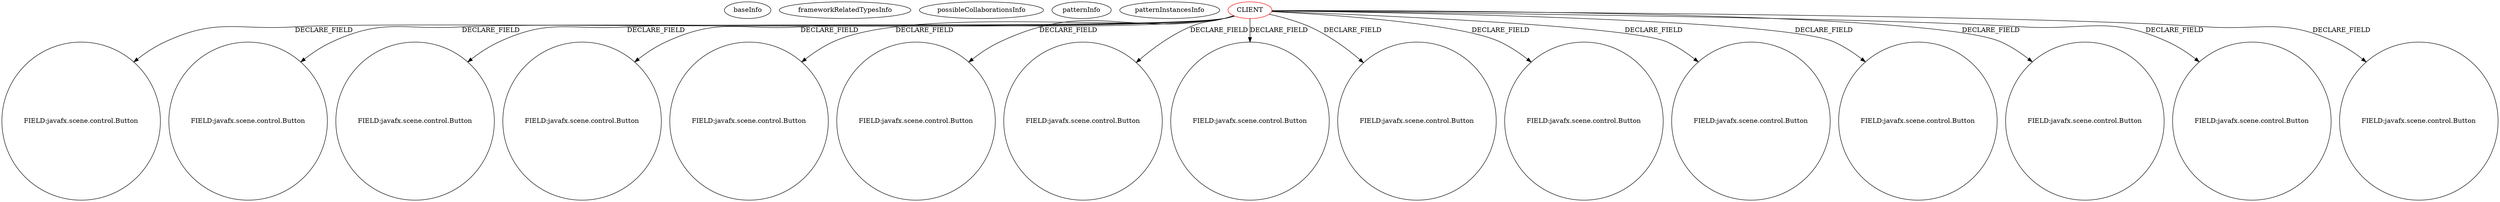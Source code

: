 digraph {
baseInfo[graphId=112,category="pattern",isAnonymous=false,possibleRelation=false]
frameworkRelatedTypesInfo[]
possibleCollaborationsInfo[]
patternInfo[frequency=4.0,patternRootClient=0]
patternInstancesInfo[0="candybibby-Snake~/candybibby-Snake/Snake-master/src/graphicsJavaFX/Controller.java~Controller~2239",1="weltensturm-milca~/weltensturm-milca/milca-master/src/milca/GUI.java~GUI~4747",2="weltensturm-milca~/weltensturm-milca/milca-master/src/milca/GUIController.java~GUIController~4745",3="Dahwar-Calculator~/Dahwar-Calculator/Calculator-master/src/fr/alsace/lacroix/calculator/SampleController.java~SampleController~308"]
22[label="FIELD:javafx.scene.control.Button",vertexType="FIELD_DECLARATION",isFrameworkType=false,shape=circle]
0[label="CLIENT",vertexType="ROOT_CLIENT_CLASS_DECLARATION",isFrameworkType=false,color=red]
14[label="FIELD:javafx.scene.control.Button",vertexType="FIELD_DECLARATION",isFrameworkType=false,shape=circle]
12[label="FIELD:javafx.scene.control.Button",vertexType="FIELD_DECLARATION",isFrameworkType=false,shape=circle]
6[label="FIELD:javafx.scene.control.Button",vertexType="FIELD_DECLARATION",isFrameworkType=false,shape=circle]
80[label="FIELD:javafx.scene.control.Button",vertexType="FIELD_DECLARATION",isFrameworkType=false,shape=circle]
18[label="FIELD:javafx.scene.control.Button",vertexType="FIELD_DECLARATION",isFrameworkType=false,shape=circle]
54[label="FIELD:javafx.scene.control.Button",vertexType="FIELD_DECLARATION",isFrameworkType=false,shape=circle]
10[label="FIELD:javafx.scene.control.Button",vertexType="FIELD_DECLARATION",isFrameworkType=false,shape=circle]
62[label="FIELD:javafx.scene.control.Button",vertexType="FIELD_DECLARATION",isFrameworkType=false,shape=circle]
8[label="FIELD:javafx.scene.control.Button",vertexType="FIELD_DECLARATION",isFrameworkType=false,shape=circle]
64[label="FIELD:javafx.scene.control.Button",vertexType="FIELD_DECLARATION",isFrameworkType=false,shape=circle]
34[label="FIELD:javafx.scene.control.Button",vertexType="FIELD_DECLARATION",isFrameworkType=false,shape=circle]
20[label="FIELD:javafx.scene.control.Button",vertexType="FIELD_DECLARATION",isFrameworkType=false,shape=circle]
42[label="FIELD:javafx.scene.control.Button",vertexType="FIELD_DECLARATION",isFrameworkType=false,shape=circle]
60[label="FIELD:javafx.scene.control.Button",vertexType="FIELD_DECLARATION",isFrameworkType=false,shape=circle]
0->20[label="DECLARE_FIELD"]
0->80[label="DECLARE_FIELD"]
0->22[label="DECLARE_FIELD"]
0->8[label="DECLARE_FIELD"]
0->60[label="DECLARE_FIELD"]
0->10[label="DECLARE_FIELD"]
0->42[label="DECLARE_FIELD"]
0->54[label="DECLARE_FIELD"]
0->12[label="DECLARE_FIELD"]
0->14[label="DECLARE_FIELD"]
0->18[label="DECLARE_FIELD"]
0->34[label="DECLARE_FIELD"]
0->62[label="DECLARE_FIELD"]
0->6[label="DECLARE_FIELD"]
0->64[label="DECLARE_FIELD"]
}
